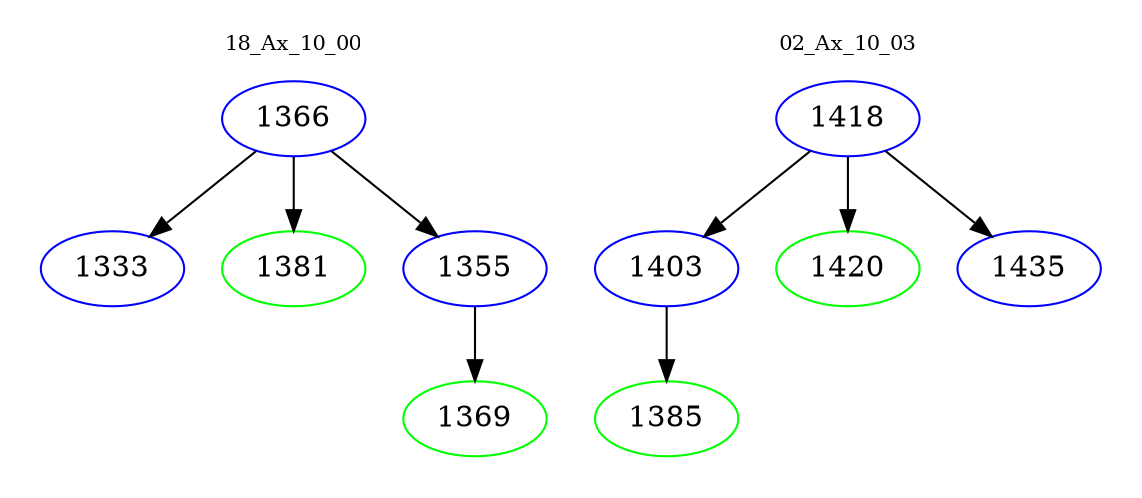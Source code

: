 digraph{
subgraph cluster_0 {
color = white
label = "18_Ax_10_00";
fontsize=10;
T0_1366 [label="1366", color="blue"]
T0_1366 -> T0_1333 [color="black"]
T0_1333 [label="1333", color="blue"]
T0_1366 -> T0_1381 [color="black"]
T0_1381 [label="1381", color="green"]
T0_1366 -> T0_1355 [color="black"]
T0_1355 [label="1355", color="blue"]
T0_1355 -> T0_1369 [color="black"]
T0_1369 [label="1369", color="green"]
}
subgraph cluster_1 {
color = white
label = "02_Ax_10_03";
fontsize=10;
T1_1418 [label="1418", color="blue"]
T1_1418 -> T1_1403 [color="black"]
T1_1403 [label="1403", color="blue"]
T1_1403 -> T1_1385 [color="black"]
T1_1385 [label="1385", color="green"]
T1_1418 -> T1_1420 [color="black"]
T1_1420 [label="1420", color="green"]
T1_1418 -> T1_1435 [color="black"]
T1_1435 [label="1435", color="blue"]
}
}
